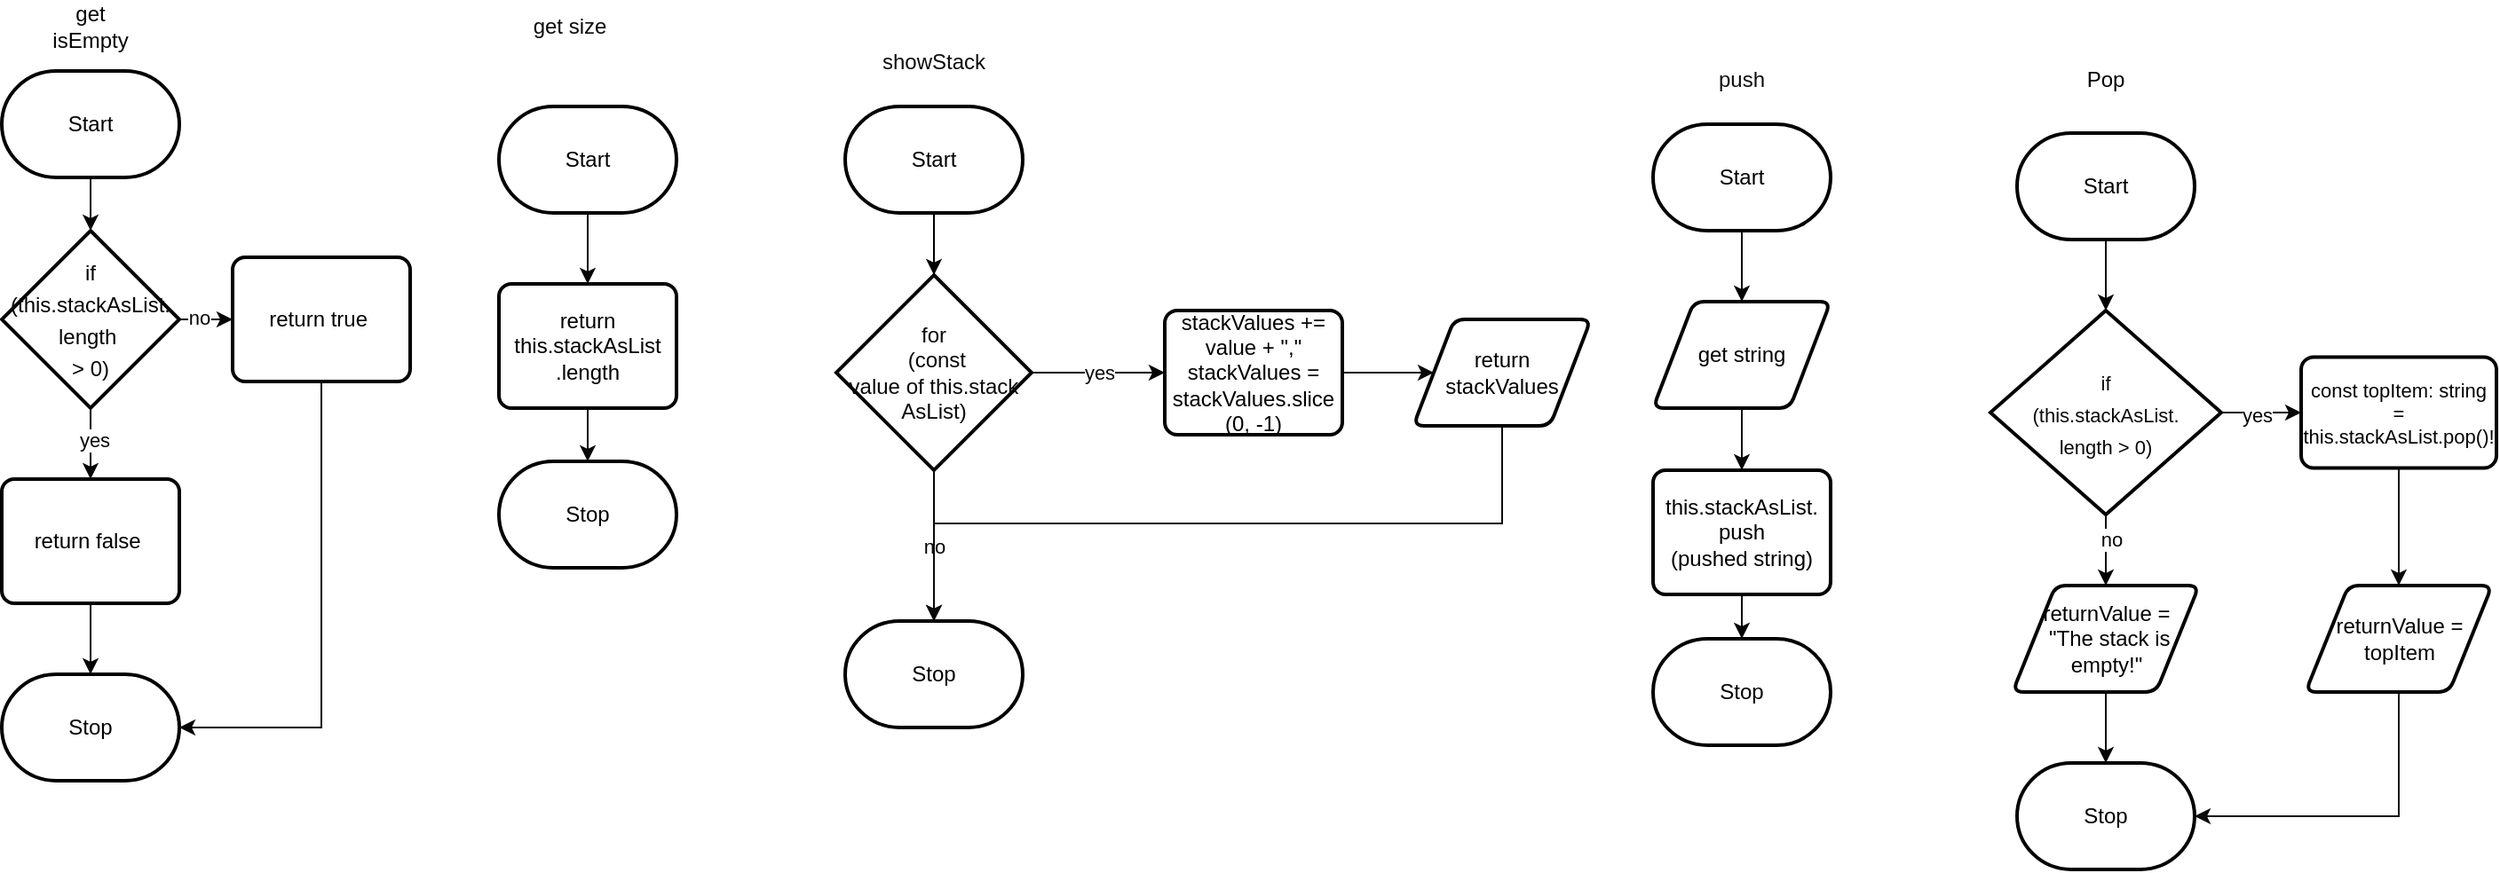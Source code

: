 <mxfile>
    <diagram id="4VX0iguKwNjFRLCseV9F" name="Page-1">
        <mxGraphModel dx="1296" dy="460" grid="1" gridSize="10" guides="1" tooltips="1" connect="1" arrows="1" fold="1" page="1" pageScale="1" pageWidth="850" pageHeight="1100" math="0" shadow="0">
            <root>
                <mxCell id="0"/>
                <mxCell id="1" parent="0"/>
                <mxCell id="2" style="edgeStyle=none;html=1;exitX=0.5;exitY=1;exitDx=0;exitDy=0;exitPerimeter=0;entryX=0.5;entryY=0;entryDx=0;entryDy=0;strokeColor=#030303;" parent="1" source="3" target="5" edge="1">
                    <mxGeometry relative="1" as="geometry"/>
                </mxCell>
                <mxCell id="3" value="Start" style="strokeWidth=2;html=1;shape=mxgraph.flowchart.terminator;whiteSpace=wrap;" parent="1" vertex="1">
                    <mxGeometry x="860" y="230" width="100" height="60" as="geometry"/>
                </mxCell>
                <mxCell id="4" style="edgeStyle=none;html=1;exitX=0.5;exitY=1;exitDx=0;exitDy=0;strokeColor=#080808;" parent="1" source="5" target="7" edge="1">
                    <mxGeometry relative="1" as="geometry"/>
                </mxCell>
                <mxCell id="5" value="get string" style="shape=parallelogram;html=1;strokeWidth=2;perimeter=parallelogramPerimeter;whiteSpace=wrap;rounded=1;arcSize=12;size=0.23;" parent="1" vertex="1">
                    <mxGeometry x="860" y="330" width="100" height="60" as="geometry"/>
                </mxCell>
                <mxCell id="6" style="edgeStyle=none;html=1;exitX=0.5;exitY=1;exitDx=0;exitDy=0;entryX=0.5;entryY=0;entryDx=0;entryDy=0;entryPerimeter=0;strokeColor=#030303;" parent="1" source="7" target="8" edge="1">
                    <mxGeometry relative="1" as="geometry"/>
                </mxCell>
                <mxCell id="7" value="this.stackAsList.&lt;br&gt;push&lt;br&gt;(pushed string)" style="rounded=1;whiteSpace=wrap;html=1;absoluteArcSize=1;arcSize=14;strokeWidth=2;" parent="1" vertex="1">
                    <mxGeometry x="860" y="425" width="100" height="70" as="geometry"/>
                </mxCell>
                <mxCell id="8" value="Stop" style="strokeWidth=2;html=1;shape=mxgraph.flowchart.terminator;whiteSpace=wrap;" parent="1" vertex="1">
                    <mxGeometry x="860" y="520" width="100" height="60" as="geometry"/>
                </mxCell>
                <mxCell id="9" value="&lt;font color=&quot;#0f0f0f&quot;&gt;push&lt;/font&gt;" style="text;strokeColor=none;align=center;fillColor=none;html=1;verticalAlign=middle;whiteSpace=wrap;rounded=0;" parent="1" vertex="1">
                    <mxGeometry x="880" y="190" width="60" height="30" as="geometry"/>
                </mxCell>
                <mxCell id="10" value="&lt;font color=&quot;#0d0d0d&quot;&gt;showStack&lt;/font&gt;" style="text;strokeColor=none;align=center;fillColor=none;html=1;verticalAlign=middle;whiteSpace=wrap;rounded=0;" parent="1" vertex="1">
                    <mxGeometry x="425" y="180" width="60" height="30" as="geometry"/>
                </mxCell>
                <mxCell id="11" style="edgeStyle=none;html=1;exitX=0.5;exitY=1;exitDx=0;exitDy=0;exitPerimeter=0;entryX=0.5;entryY=0;entryDx=0;entryDy=0;entryPerimeter=0;strokeColor=#000000;" parent="1" source="12" target="15" edge="1">
                    <mxGeometry relative="1" as="geometry"/>
                </mxCell>
                <mxCell id="12" value="Start" style="strokeWidth=2;html=1;shape=mxgraph.flowchart.terminator;whiteSpace=wrap;" parent="1" vertex="1">
                    <mxGeometry x="405" y="220" width="100" height="60" as="geometry"/>
                </mxCell>
                <mxCell id="13" value="&lt;font color=&quot;#080808&quot;&gt;yes&lt;/font&gt;" style="edgeStyle=none;html=1;exitX=1;exitY=0.5;exitDx=0;exitDy=0;exitPerimeter=0;entryX=0;entryY=0.5;entryDx=0;entryDy=0;fontColor=#000000;strokeColor=#000000;" parent="1" source="15" target="17" edge="1">
                    <mxGeometry x="0.013" relative="1" as="geometry">
                        <mxPoint as="offset"/>
                    </mxGeometry>
                </mxCell>
                <mxCell id="14" value="no" style="edgeStyle=orthogonalEdgeStyle;rounded=0;html=1;exitX=0.5;exitY=1;exitDx=0;exitDy=0;exitPerimeter=0;entryX=0.5;entryY=0;entryDx=0;entryDy=0;entryPerimeter=0;fontColor=#000000;strokeColor=#050505;" parent="1" source="15" target="20" edge="1">
                    <mxGeometry relative="1" as="geometry"/>
                </mxCell>
                <mxCell id="15" value="&lt;font color=&quot;#080808&quot;&gt;for&lt;br&gt;&amp;nbsp;(const &lt;br&gt;value of this.stack&lt;br&gt;AsList)&lt;/font&gt;" style="strokeWidth=2;html=1;shape=mxgraph.flowchart.decision;whiteSpace=wrap;fontColor=#000000;" parent="1" vertex="1">
                    <mxGeometry x="400" y="315" width="110" height="110" as="geometry"/>
                </mxCell>
                <mxCell id="16" style="edgeStyle=orthogonalEdgeStyle;rounded=0;html=1;exitX=1;exitY=0.5;exitDx=0;exitDy=0;entryX=0;entryY=0.5;entryDx=0;entryDy=0;fontColor=#000000;strokeColor=#080808;" parent="1" source="17" target="19" edge="1">
                    <mxGeometry relative="1" as="geometry"/>
                </mxCell>
                <mxCell id="17" value="stackValues += value + &quot;,&quot;&lt;br&gt;stackValues = stackValues.slice&lt;br&gt;(0, -1)" style="rounded=1;whiteSpace=wrap;html=1;absoluteArcSize=1;arcSize=14;strokeWidth=2;" parent="1" vertex="1">
                    <mxGeometry x="585" y="335" width="100" height="70" as="geometry"/>
                </mxCell>
                <mxCell id="18" style="edgeStyle=orthogonalEdgeStyle;rounded=0;html=1;exitX=0.5;exitY=1;exitDx=0;exitDy=0;entryX=0.5;entryY=0;entryDx=0;entryDy=0;entryPerimeter=0;strokeColor=#080808;" parent="1" source="19" target="20" edge="1">
                    <mxGeometry relative="1" as="geometry"/>
                </mxCell>
                <mxCell id="19" value="return stackValues" style="shape=parallelogram;html=1;strokeWidth=2;perimeter=parallelogramPerimeter;whiteSpace=wrap;rounded=1;arcSize=12;size=0.23;" parent="1" vertex="1">
                    <mxGeometry x="725" y="340" width="100" height="60" as="geometry"/>
                </mxCell>
                <mxCell id="20" value="Stop" style="strokeWidth=2;html=1;shape=mxgraph.flowchart.terminator;whiteSpace=wrap;" parent="1" vertex="1">
                    <mxGeometry x="405" y="510" width="100" height="60" as="geometry"/>
                </mxCell>
                <mxCell id="71" style="edgeStyle=none;html=1;exitX=0.5;exitY=1;exitDx=0;exitDy=0;exitPerimeter=0;entryX=0.5;entryY=0;entryDx=0;entryDy=0;entryPerimeter=0;fontFamily=Helvetica;fontColor=#FFFFFF;strokeColor=#050505;" edge="1" parent="1" source="22" target="70">
                    <mxGeometry relative="1" as="geometry"/>
                </mxCell>
                <mxCell id="22" value="Start" style="strokeWidth=2;html=1;shape=mxgraph.flowchart.terminator;whiteSpace=wrap;" parent="1" vertex="1">
                    <mxGeometry x="-70" y="200" width="100" height="60" as="geometry"/>
                </mxCell>
                <mxCell id="23" value="&lt;font color=&quot;#050505&quot;&gt;get isEmpty&lt;/font&gt;" style="text;strokeColor=none;align=center;fillColor=none;html=1;verticalAlign=middle;whiteSpace=wrap;rounded=0;" parent="1" vertex="1">
                    <mxGeometry x="-50" y="160" width="60" height="30" as="geometry"/>
                </mxCell>
                <mxCell id="26" value="Stop" style="strokeWidth=2;html=1;shape=mxgraph.flowchart.terminator;whiteSpace=wrap;" parent="1" vertex="1">
                    <mxGeometry x="-70" y="540" width="100" height="60" as="geometry"/>
                </mxCell>
                <mxCell id="28" value="&lt;font color=&quot;#0a0a0a&quot;&gt;get size&lt;/font&gt;" style="text;strokeColor=none;align=center;fillColor=none;html=1;verticalAlign=middle;whiteSpace=wrap;rounded=0;" parent="1" vertex="1">
                    <mxGeometry x="220" y="160" width="60" height="30" as="geometry"/>
                </mxCell>
                <mxCell id="31" style="edgeStyle=none;html=1;exitX=0.5;exitY=1;exitDx=0;exitDy=0;exitPerimeter=0;entryX=0.5;entryY=0;entryDx=0;entryDy=0;strokeColor=#050505;" parent="1" source="29" target="30" edge="1">
                    <mxGeometry relative="1" as="geometry"/>
                </mxCell>
                <mxCell id="29" value="Start" style="strokeWidth=2;html=1;shape=mxgraph.flowchart.terminator;whiteSpace=wrap;" parent="1" vertex="1">
                    <mxGeometry x="210" y="220" width="100" height="60" as="geometry"/>
                </mxCell>
                <mxCell id="33" style="edgeStyle=none;html=1;exitX=0.5;exitY=1;exitDx=0;exitDy=0;entryX=0.5;entryY=0;entryDx=0;entryDy=0;entryPerimeter=0;strokeColor=#080808;" parent="1" source="30" target="32" edge="1">
                    <mxGeometry relative="1" as="geometry"/>
                </mxCell>
                <mxCell id="30" value="return this.stackAsList&lt;br&gt;.length" style="rounded=1;whiteSpace=wrap;html=1;absoluteArcSize=1;arcSize=14;strokeWidth=2;" parent="1" vertex="1">
                    <mxGeometry x="210" y="320" width="100" height="70" as="geometry"/>
                </mxCell>
                <mxCell id="32" value="Stop" style="strokeWidth=2;html=1;shape=mxgraph.flowchart.terminator;whiteSpace=wrap;" parent="1" vertex="1">
                    <mxGeometry x="210" y="420" width="100" height="60" as="geometry"/>
                </mxCell>
                <mxCell id="59" style="edgeStyle=orthogonalEdgeStyle;rounded=0;html=1;exitX=0.5;exitY=1;exitDx=0;exitDy=0;exitPerimeter=0;fontSize=11;fontColor=#FDFCFC;strokeColor=#030303;" parent="1" source="34" target="39" edge="1">
                    <mxGeometry relative="1" as="geometry"/>
                </mxCell>
                <mxCell id="34" value="Start" style="strokeWidth=2;html=1;shape=mxgraph.flowchart.terminator;whiteSpace=wrap;" parent="1" vertex="1">
                    <mxGeometry x="1065" y="235" width="100" height="60" as="geometry"/>
                </mxCell>
                <mxCell id="35" value="&lt;font color=&quot;#000000&quot;&gt;Pop&lt;/font&gt;" style="text;strokeColor=none;align=center;fillColor=none;html=1;verticalAlign=middle;whiteSpace=wrap;rounded=0;" parent="1" vertex="1">
                    <mxGeometry x="1085" y="190" width="60" height="30" as="geometry"/>
                </mxCell>
                <mxCell id="62" style="edgeStyle=orthogonalEdgeStyle;rounded=0;html=1;exitX=0.5;exitY=1;exitDx=0;exitDy=0;exitPerimeter=0;fontSize=11;fontColor=#FDFCFC;strokeColor=#030303;" parent="1" source="39" target="61" edge="1">
                    <mxGeometry relative="1" as="geometry"/>
                </mxCell>
                <mxCell id="64" value="&lt;font color=&quot;#050505&quot;&gt;no&lt;/font&gt;" style="edgeLabel;html=1;align=center;verticalAlign=middle;resizable=0;points=[];fontSize=11;fontColor=#FDFCFC;" parent="62" vertex="1" connectable="0">
                    <mxGeometry x="-0.367" y="3" relative="1" as="geometry">
                        <mxPoint y="1" as="offset"/>
                    </mxGeometry>
                </mxCell>
                <mxCell id="68" style="edgeStyle=orthogonalEdgeStyle;rounded=0;html=1;exitX=1;exitY=0.5;exitDx=0;exitDy=0;exitPerimeter=0;entryX=0;entryY=0.5;entryDx=0;entryDy=0;fontFamily=Helvetica;fontSize=11;fontColor=#050505;strokeColor=#050505;" parent="1" source="39" target="55" edge="1">
                    <mxGeometry relative="1" as="geometry"/>
                </mxCell>
                <mxCell id="69" value="yes" style="edgeLabel;html=1;align=center;verticalAlign=middle;resizable=0;points=[];fontSize=11;fontFamily=Helvetica;fontColor=#050505;" parent="68" vertex="1" connectable="0">
                    <mxGeometry x="-0.133" relative="1" as="geometry">
                        <mxPoint y="1" as="offset"/>
                    </mxGeometry>
                </mxCell>
                <mxCell id="39" value="&lt;p style=&quot;line-height: 18px; font-size: 11px;&quot;&gt;&lt;font color=&quot;#0a0a0a&quot;&gt;&lt;font style=&quot;font-size: 11px;&quot;&gt;if&lt;br&gt; &lt;/font&gt;&lt;font style=&quot;font-size: 11px;&quot;&gt;(this.stack&lt;/font&gt;&lt;font style=&quot;font-size: 11px;&quot;&gt;AsList.&lt;br&gt;&lt;/font&gt;&lt;font style=&quot;font-size: 11px;&quot;&gt;length&amp;nbsp;&lt;/font&gt;&lt;font style=&quot;font-size: 11px;&quot;&gt;&amp;gt; 0)&lt;/font&gt;&lt;/font&gt;&lt;/p&gt;" style="strokeWidth=2;html=1;shape=mxgraph.flowchart.decision;whiteSpace=wrap;fontColor=#fdfcfc;" parent="1" vertex="1">
                    <mxGeometry x="1050" y="335" width="130" height="115" as="geometry"/>
                </mxCell>
                <mxCell id="60" style="edgeStyle=orthogonalEdgeStyle;rounded=0;html=1;exitX=0.5;exitY=1;exitDx=0;exitDy=0;entryX=0.5;entryY=0;entryDx=0;entryDy=0;fontSize=11;fontColor=#FDFCFC;strokeColor=#0a0a0a;" parent="1" source="55" target="58" edge="1">
                    <mxGeometry relative="1" as="geometry"/>
                </mxCell>
                <mxCell id="55" value="&lt;p&gt;&lt;font color=&quot;#030303&quot;&gt;const topItem: string = this.stackAsList.pop()!&lt;/font&gt;&lt;/p&gt;" style="rounded=1;whiteSpace=wrap;html=1;absoluteArcSize=1;arcSize=14;strokeWidth=2;labelBackgroundColor=none;fontSize=11;fontColor=#FDFCFC;" parent="1" vertex="1">
                    <mxGeometry x="1225" y="361.25" width="110" height="62.5" as="geometry"/>
                </mxCell>
                <mxCell id="67" style="edgeStyle=orthogonalEdgeStyle;rounded=0;html=1;exitX=0.5;exitY=1;exitDx=0;exitDy=0;entryX=1;entryY=0.5;entryDx=0;entryDy=0;entryPerimeter=0;fontSize=11;fontColor=#FDFCFC;strokeColor=#0d0d0d;" parent="1" source="58" target="65" edge="1">
                    <mxGeometry relative="1" as="geometry"/>
                </mxCell>
                <mxCell id="58" value="returnValue = topItem" style="shape=parallelogram;html=1;strokeWidth=2;perimeter=parallelogramPerimeter;whiteSpace=wrap;rounded=1;arcSize=12;size=0.23;" parent="1" vertex="1">
                    <mxGeometry x="1227.5" y="490" width="105" height="60" as="geometry"/>
                </mxCell>
                <mxCell id="66" style="edgeStyle=orthogonalEdgeStyle;rounded=0;html=1;exitX=0.5;exitY=1;exitDx=0;exitDy=0;entryX=0.5;entryY=0;entryDx=0;entryDy=0;entryPerimeter=0;fontSize=11;fontColor=#FDFCFC;strokeColor=#050505;" parent="1" source="61" target="65" edge="1">
                    <mxGeometry relative="1" as="geometry"/>
                </mxCell>
                <mxCell id="61" value="returnValue =&lt;br&gt;&amp;nbsp;&quot;The stack is empty!&quot;" style="shape=parallelogram;html=1;strokeWidth=2;perimeter=parallelogramPerimeter;whiteSpace=wrap;rounded=1;arcSize=12;size=0.23;" parent="1" vertex="1">
                    <mxGeometry x="1062.5" y="490" width="105" height="60" as="geometry"/>
                </mxCell>
                <mxCell id="65" value="Stop" style="strokeWidth=2;html=1;shape=mxgraph.flowchart.terminator;whiteSpace=wrap;" parent="1" vertex="1">
                    <mxGeometry x="1065" y="590" width="100" height="60" as="geometry"/>
                </mxCell>
                <mxCell id="73" style="edgeStyle=none;html=1;exitX=0.5;exitY=1;exitDx=0;exitDy=0;exitPerimeter=0;strokeColor=#050505;fontFamily=Helvetica;fontColor=#FFFFFF;" edge="1" parent="1" source="70" target="72">
                    <mxGeometry relative="1" as="geometry"/>
                </mxCell>
                <mxCell id="74" value="&lt;font color=&quot;#050505&quot;&gt;yes&lt;/font&gt;" style="edgeLabel;html=1;align=center;verticalAlign=middle;resizable=0;points=[];fontFamily=Helvetica;fontColor=#FFFFFF;" vertex="1" connectable="0" parent="73">
                    <mxGeometry x="-0.167" y="2" relative="1" as="geometry">
                        <mxPoint y="1" as="offset"/>
                    </mxGeometry>
                </mxCell>
                <mxCell id="76" style="edgeStyle=none;html=1;exitX=1;exitY=0.5;exitDx=0;exitDy=0;exitPerimeter=0;entryX=0;entryY=0.5;entryDx=0;entryDy=0;strokeColor=#050505;fontFamily=Helvetica;fontColor=#050505;" edge="1" parent="1" source="70" target="75">
                    <mxGeometry relative="1" as="geometry"/>
                </mxCell>
                <mxCell id="77" value="no" style="edgeLabel;html=1;align=center;verticalAlign=middle;resizable=0;points=[];fontFamily=Helvetica;fontColor=#050505;" vertex="1" connectable="0" parent="76">
                    <mxGeometry x="-0.267" y="2" relative="1" as="geometry">
                        <mxPoint y="1" as="offset"/>
                    </mxGeometry>
                </mxCell>
                <mxCell id="70" value="&lt;div style=&quot;line-height: 18px;&quot;&gt;&lt;font color=&quot;#050505&quot;&gt;if (this.stackAsList.&lt;/font&gt;&lt;/div&gt;&lt;div style=&quot;line-height: 18px;&quot;&gt;&lt;font color=&quot;#050505&quot;&gt;length&amp;nbsp;&lt;/font&gt;&lt;/div&gt;&lt;div style=&quot;line-height: 18px;&quot;&gt;&lt;font color=&quot;#050505&quot;&gt;&amp;gt; 0)&lt;/font&gt;&lt;/div&gt;" style="strokeWidth=2;html=1;shape=mxgraph.flowchart.decision;whiteSpace=wrap;" vertex="1" parent="1">
                    <mxGeometry x="-70" y="290" width="100" height="100" as="geometry"/>
                </mxCell>
                <mxCell id="78" style="edgeStyle=none;html=1;exitX=0.5;exitY=1;exitDx=0;exitDy=0;strokeColor=#050505;fontFamily=Helvetica;fontColor=#050505;" edge="1" parent="1" source="72" target="26">
                    <mxGeometry relative="1" as="geometry"/>
                </mxCell>
                <mxCell id="72" value="return false&amp;nbsp;" style="rounded=1;whiteSpace=wrap;html=1;absoluteArcSize=1;arcSize=14;strokeWidth=2;" vertex="1" parent="1">
                    <mxGeometry x="-70" y="430" width="100" height="70" as="geometry"/>
                </mxCell>
                <mxCell id="79" style="edgeStyle=orthogonalEdgeStyle;html=1;exitX=0.5;exitY=1;exitDx=0;exitDy=0;entryX=1;entryY=0.5;entryDx=0;entryDy=0;entryPerimeter=0;strokeColor=#050505;fontFamily=Helvetica;fontColor=#050505;rounded=0;" edge="1" parent="1" source="75" target="26">
                    <mxGeometry relative="1" as="geometry"/>
                </mxCell>
                <mxCell id="75" value="return true&amp;nbsp;" style="rounded=1;whiteSpace=wrap;html=1;absoluteArcSize=1;arcSize=14;strokeWidth=2;" vertex="1" parent="1">
                    <mxGeometry x="60" y="305" width="100" height="70" as="geometry"/>
                </mxCell>
            </root>
        </mxGraphModel>
    </diagram>
</mxfile>